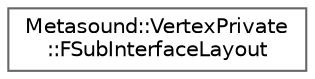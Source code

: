 digraph "Graphical Class Hierarchy"
{
 // INTERACTIVE_SVG=YES
 // LATEX_PDF_SIZE
  bgcolor="transparent";
  edge [fontname=Helvetica,fontsize=10,labelfontname=Helvetica,labelfontsize=10];
  node [fontname=Helvetica,fontsize=10,shape=box,height=0.2,width=0.4];
  rankdir="LR";
  Node0 [id="Node000000",label="Metasound::VertexPrivate\l::FSubInterfaceLayout",height=0.2,width=0.4,color="grey40", fillcolor="white", style="filled",URL="$db/d43/structMetasound_1_1VertexPrivate_1_1FSubInterfaceLayout.html",tooltip="Contains a list of sub-interface spans where the span indices refer to vertex indices of an array con..."];
}
